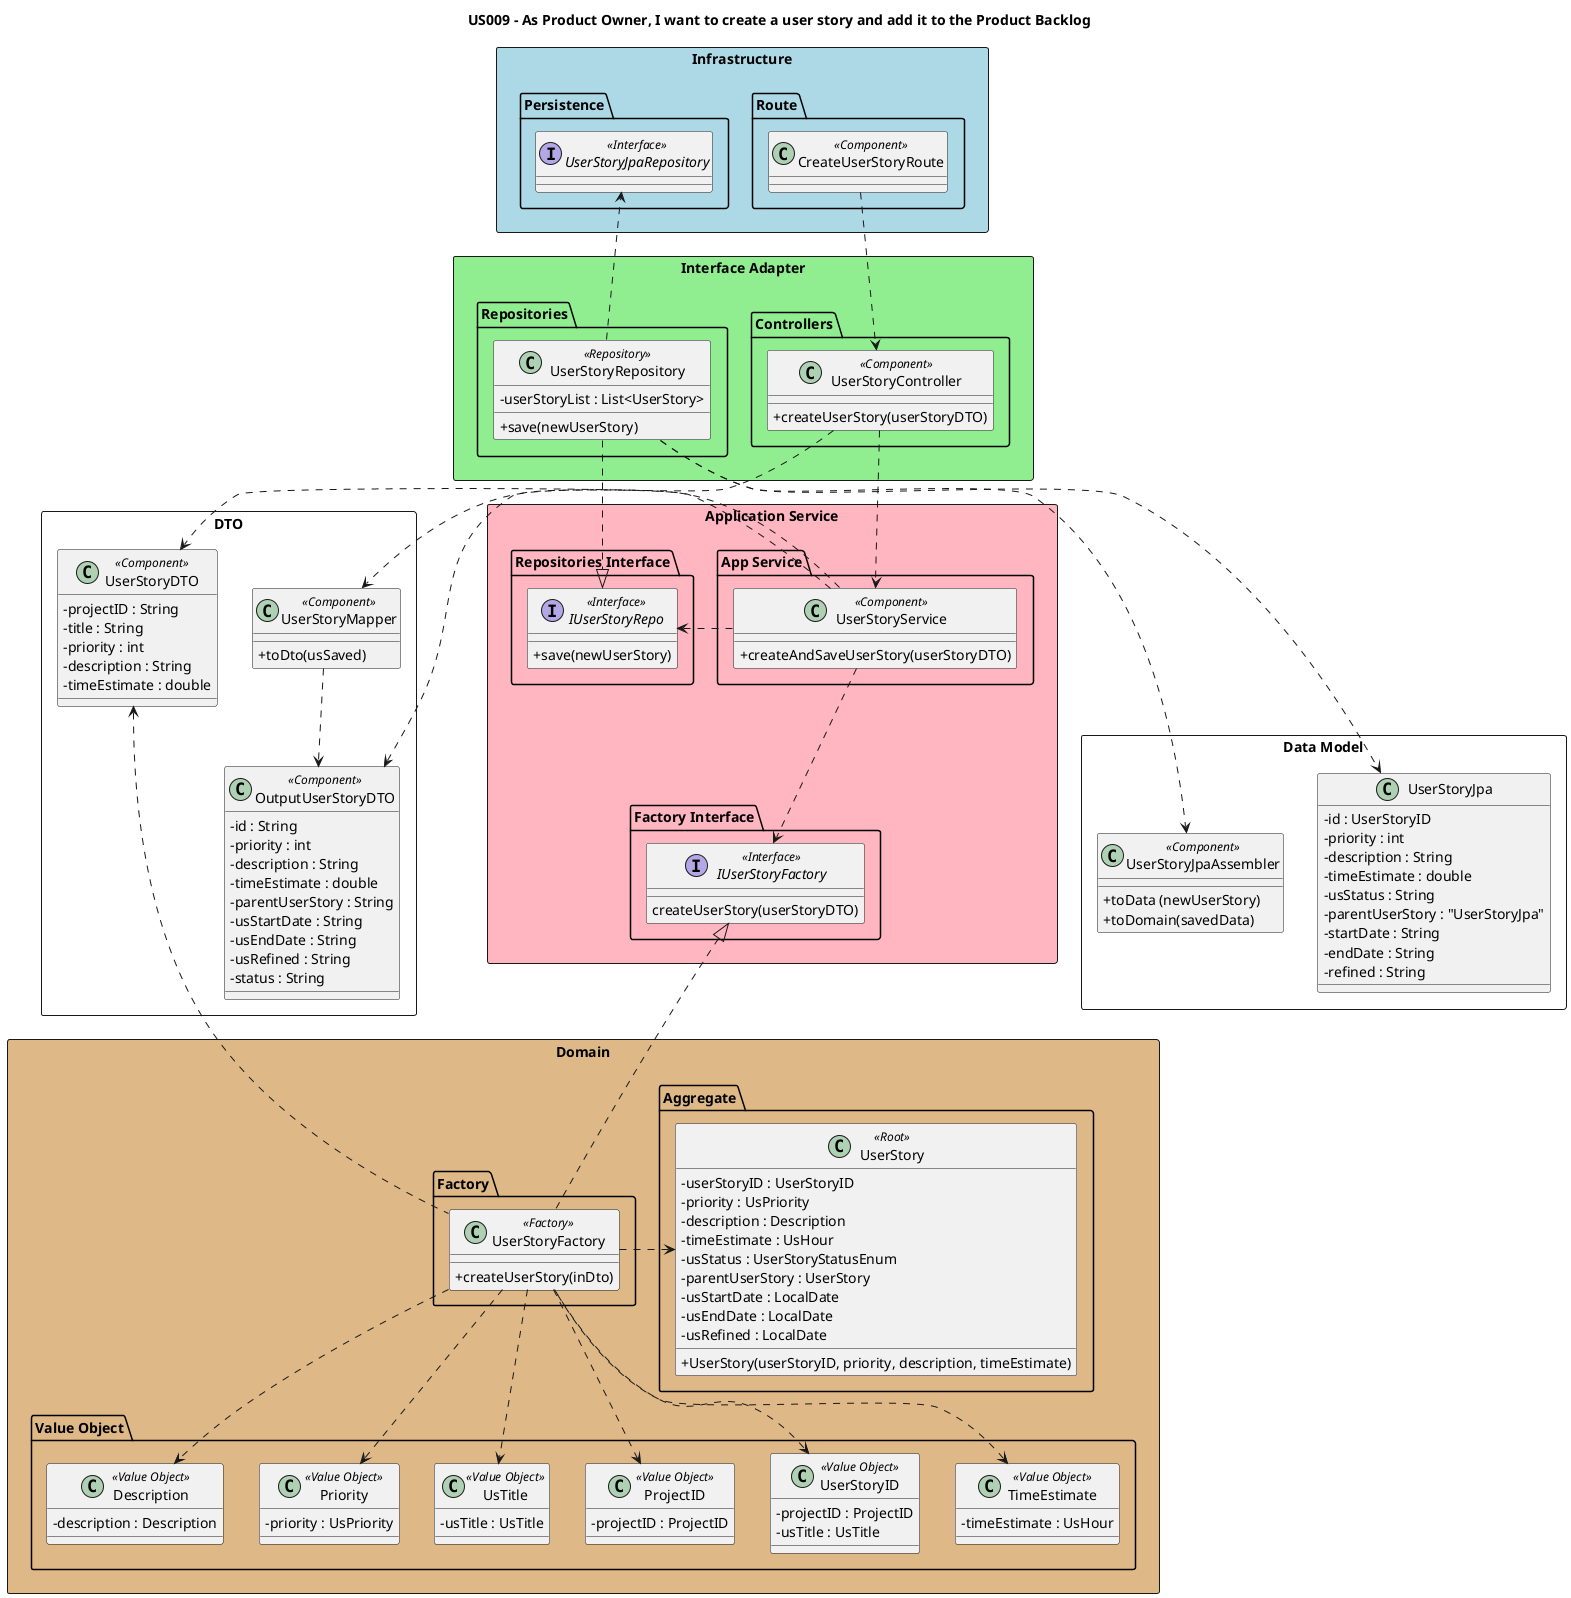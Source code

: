 @startuml
'https://plantuml.com/class-diagram

'hide circle
skinparam classAttributeIconSize 0

title US009 - As Product Owner, I want to create a user story and add it to the Product Backlog

skinparam classAttributeIconSize 0

package "Infrastructure" <<Rectangle>> #lightblue  {
package "Route" {
class "CreateUserStoryRoute" as route << Component >>
}

    package "Persistence" {
    interface "UserStoryJpaRepository" as jpa <<Interface>>
    }
}

package "Interface Adapter" <<Rectangle>> #lightgreen {
package "Controllers" {
class "UserStoryController" as ctrl << Component >> {
+createUserStory(userStoryDTO)
}
}
package "Repositories" {
class "UserStoryRepository" as store << Repository >> {
-userStoryList : List<UserStory>
+ save(newUserStory)
}
}
}

package "Application Service" <<Rectangle>> #lightpink{
package "App Service" {
class "UserStoryService" as service << Component >> {
+createAndSaveUserStory(userStoryDTO)
}
}
package "Repositories Interface" {
interface "IUserStoryRepo" as repo << Interface >>{
+ save(newUserStory)
}
}
package "Factory Interface" {
interface "IUserStoryFactory" as factoryInterface << Interface >>{
createUserStory(userStoryDTO)
}
}
}

package "DTO" <<Rectangle>> {
class "UserStoryMapper" as mapper << Component >> {
+ toDto(usSaved)
}
class "OutputUserStoryDTO" as outdto << Component >> {
- id : String
- priority : int
- description : String
- timeEstimate : double
- parentUserStory : String
- usStartDate : String
- usEndDate : String
- usRefined : String
- status : String
}
class "UserStoryDTO" as dto << Component >> {
- projectID : String
- title : String
- priority : int
- description : String
- timeEstimate : double
}
}

package "Domain" <<Rectangle>> #burlywood{
package "Aggregate" {
class "UserStory" as userStory << Root >> {
- userStoryID : UserStoryID
- priority : UsPriority
- description : Description
- timeEstimate : UsHour
- usStatus : UserStoryStatusEnum
- parentUserStory : UserStory
- usStartDate : LocalDate
- usEndDate : LocalDate
- usRefined : LocalDate
+ UserStory(userStoryID, priority, description, timeEstimate)
}
}
package "Factory" {
class "UserStoryFactory" as userStoryF << Factory >> {
+createUserStory(inDto)
}
}
package "Value Object" {
class "UserStoryID" as usID << Value Object >> {
-projectID : ProjectID
-usTitle : UsTitle
}
class "ProjectID" as projID << Value Object >> {
-projectID : ProjectID
}
class "UsTitle" as usTitle << Value Object >> {
- usTitle : UsTitle
}
class "Priority" as priority << Value Object >> {
-priority : UsPriority
}
class "Description" as desc << Value Object >> {
-description : Description
}
class "TimeEstimate" as time << Value Object >> {
-timeEstimate : UsHour
}
}
}

  package "Data Model" <<Rectangle>>{
        class "UserStoryJpaAssembler" as assemblerjpa <<Component>> {
        +toData (newUserStory)
        +toDomain(savedData)
        }

        class "UserStoryJpa" as USjpa {
        - id : UserStoryID
        - priority : int
        - description : String
        - timeEstimate : double
        - usStatus : String
        - parentUserStory : "UserStoryJpa"
        - startDate : String
        - endDate : String
        - refined : String
        }





route ..> ctrl
ctrl..> service
ctrl..up>outdto
store..|> repo
service .r.> mapper
service .r.> dto
mapper ..> outdto
userStoryF .u.> dto
service..> factoryInterface
service..left> repo
userStoryF..> usID
userStoryF..>projID
userStoryF..>usTitle
userStoryF..>priority
userStoryF..up>time
userStoryF..>desc
userStoryF..right>userStory
userStoryF..up|>factoryInterface
store ...> assemblerjpa
store ...> USjpa
store ..> jpa




@enduml